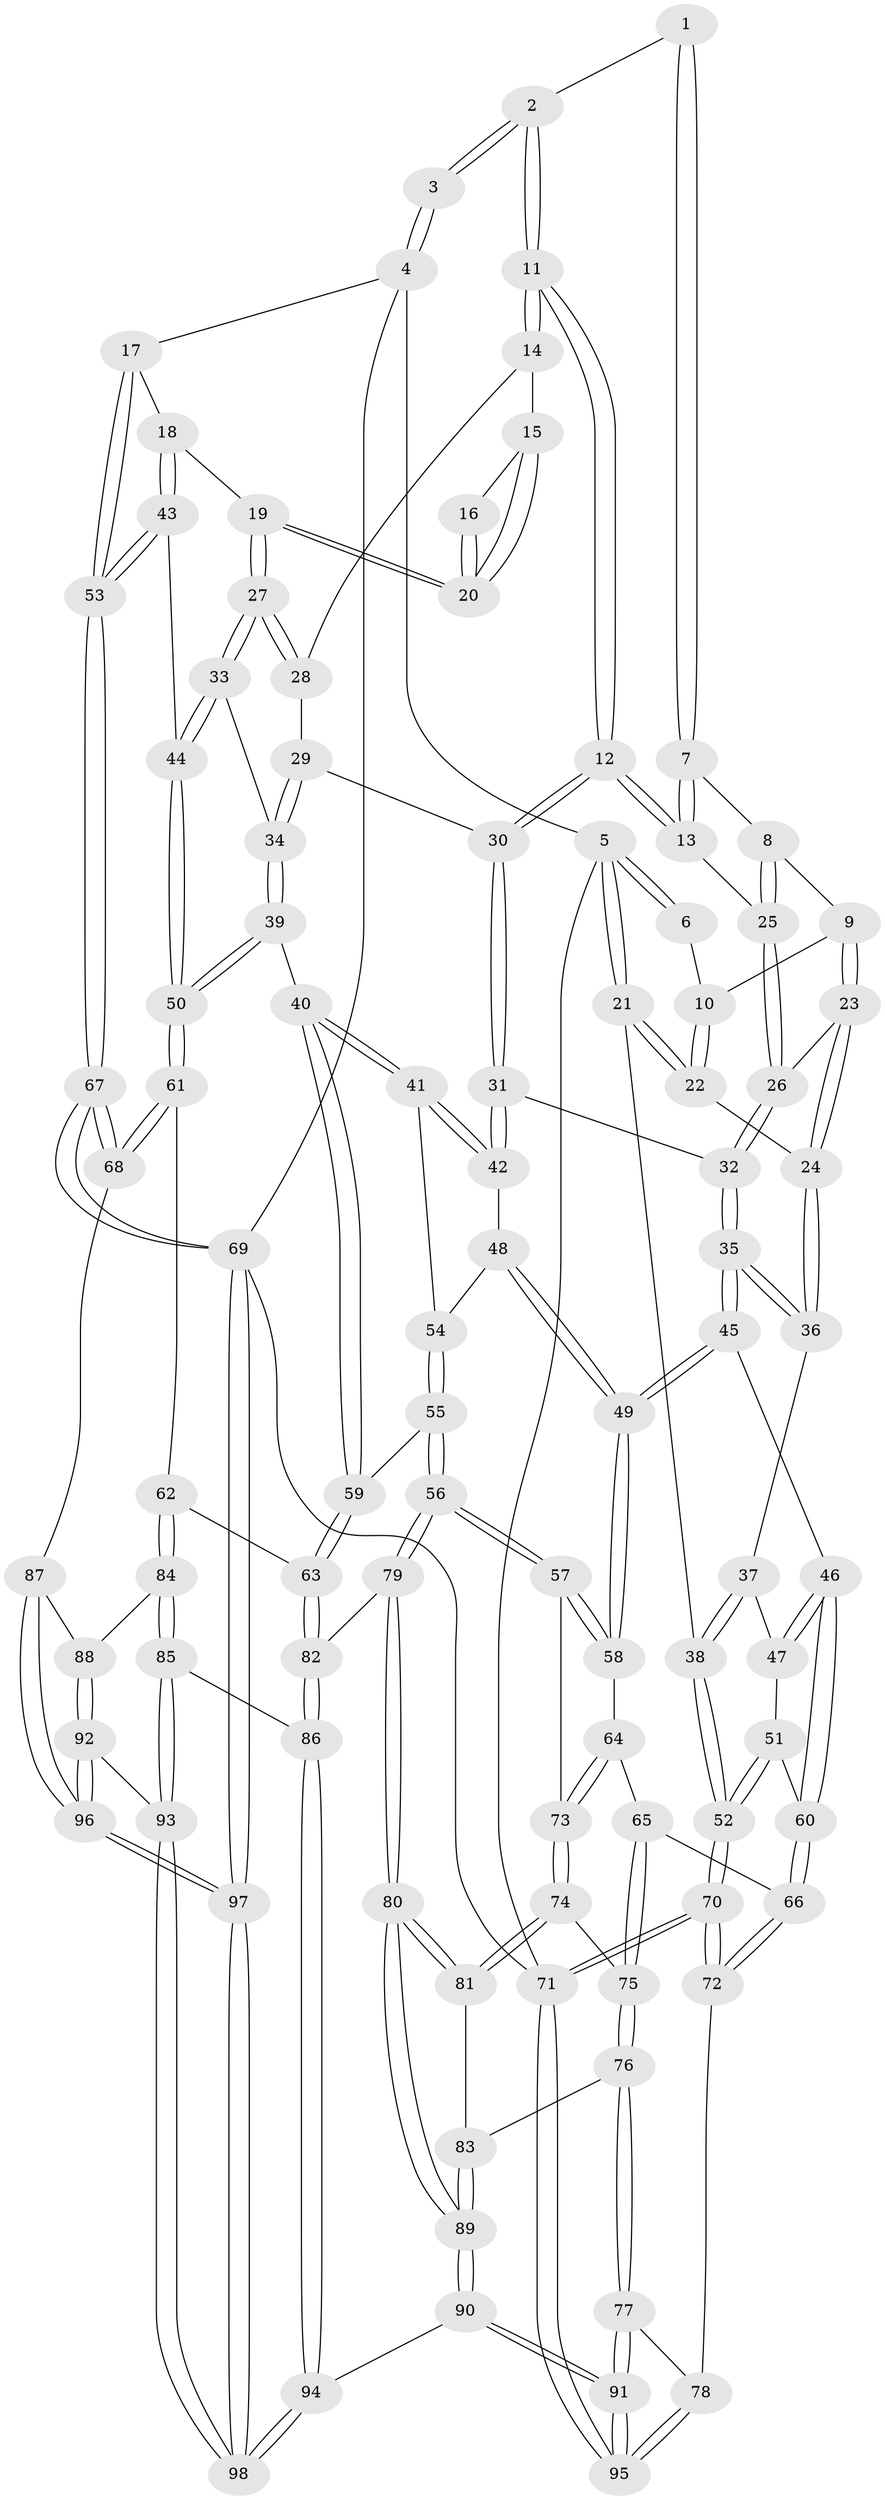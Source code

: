 // Generated by graph-tools (version 1.1) at 2025/17/03/09/25 04:17:06]
// undirected, 98 vertices, 242 edges
graph export_dot {
graph [start="1"]
  node [color=gray90,style=filled];
  1 [pos="+0.39894739983966754+0"];
  2 [pos="+0.7983444040618691+0"];
  3 [pos="+0.9402301388575237+0"];
  4 [pos="+1+0"];
  5 [pos="+0+0"];
  6 [pos="+0.3085540968662205+0"];
  7 [pos="+0.4085402837401965+0"];
  8 [pos="+0.3044456582030302+0.10368823579805637"];
  9 [pos="+0.23113945908648156+0.10601197173832984"];
  10 [pos="+0.1444171992582726+0.08347365125276587"];
  11 [pos="+0.6097601690531054+0.16805925409151032"];
  12 [pos="+0.5249052789560464+0.19642165402871672"];
  13 [pos="+0.49458022464702794+0.14572177665324249"];
  14 [pos="+0.6417854887456542+0.16987563942262734"];
  15 [pos="+0.6842559641302911+0.16323508910374024"];
  16 [pos="+0.865919820676892+0"];
  17 [pos="+1+0"];
  18 [pos="+0.8569930941958294+0.27932926597189045"];
  19 [pos="+0.8357885057008412+0.28004190938513585"];
  20 [pos="+0.7957571157826605+0.2030057479837892"];
  21 [pos="+0+0.12064421229344957"];
  22 [pos="+0.11117845977725874+0.12601634312657145"];
  23 [pos="+0.2301157745090113+0.23544752951595388"];
  24 [pos="+0.20770672955720207+0.23673117123759752"];
  25 [pos="+0.26484298750428853+0.20761182570349904"];
  26 [pos="+0.24536042176044365+0.2350470805077577"];
  27 [pos="+0.8066874111807+0.3079553771625284"];
  28 [pos="+0.7017626091916818+0.25312976148349553"];
  29 [pos="+0.6484074761292139+0.29165034898562653"];
  30 [pos="+0.5223023935133996+0.21312164315794932"];
  31 [pos="+0.48547114454618057+0.29101370519319825"];
  32 [pos="+0.31833334413251413+0.294373956335467"];
  33 [pos="+0.7733329633294546+0.3546522528568881"];
  34 [pos="+0.7454266384771614+0.3859513283937523"];
  35 [pos="+0.28006548623415284+0.45939553302297104"];
  36 [pos="+0.14668807817494875+0.3201396986626062"];
  37 [pos="+0.13328263387982728+0.32677781482755897"];
  38 [pos="+0+0.3637963016481646"];
  39 [pos="+0.7127126343197233+0.4693567086713728"];
  40 [pos="+0.5967014289622666+0.45502156138925964"];
  41 [pos="+0.5791866593734407+0.44522287793428555"];
  42 [pos="+0.498829182086234+0.37045784530164233"];
  43 [pos="+1+0.47117090354329855"];
  44 [pos="+0.985629196431509+0.48880478110322384"];
  45 [pos="+0.28590419024552816+0.490567421613875"];
  46 [pos="+0.22360920472031356+0.5162450315018641"];
  47 [pos="+0.1447663764689144+0.4600095156283821"];
  48 [pos="+0.39756437291266206+0.460585909024999"];
  49 [pos="+0.31407352304307196+0.5025333997015534"];
  50 [pos="+0.7894784224589038+0.6015310444145188"];
  51 [pos="+0+0.46983944650069037"];
  52 [pos="+0+0.41696224896634704"];
  53 [pos="+1+0.47173169549761135"];
  54 [pos="+0.4769173971534753+0.5406100151303653"];
  55 [pos="+0.4588507329698128+0.6668241847270501"];
  56 [pos="+0.4578339566208668+0.6672401518545565"];
  57 [pos="+0.38997090927279093+0.6396811417865428"];
  58 [pos="+0.36901244595201943+0.6187938517262914"];
  59 [pos="+0.5206760535465327+0.659985830250796"];
  60 [pos="+0.15840184199836901+0.5966004788248724"];
  61 [pos="+0.7838909803566817+0.6476408498846147"];
  62 [pos="+0.7772061528131265+0.651410293845989"];
  63 [pos="+0.6092569981237739+0.6890676422775213"];
  64 [pos="+0.2610614448068629+0.6615589307690102"];
  65 [pos="+0.16936960430469133+0.6769701586215547"];
  66 [pos="+0.14672703051290348+0.6664456575583071"];
  67 [pos="+1+0.8663684659925122"];
  68 [pos="+0.9197102553758585+0.7937890907528254"];
  69 [pos="+1+1"];
  70 [pos="+0+0.7593905763442774"];
  71 [pos="+0+1"];
  72 [pos="+0+0.7690978191207526"];
  73 [pos="+0.3045608820767625+0.739131891685605"];
  74 [pos="+0.29870065586058614+0.7487331409051902"];
  75 [pos="+0.22891790985150282+0.7398927397743083"];
  76 [pos="+0.21638759183414716+0.8458213781630549"];
  77 [pos="+0.16318228148224337+0.8716847175659792"];
  78 [pos="+0.0718863382463324+0.8337252144662113"];
  79 [pos="+0.44013442159087324+0.8077131943038552"];
  80 [pos="+0.4010189193575568+0.8454693547627027"];
  81 [pos="+0.32743262701381687+0.8141310944621125"];
  82 [pos="+0.5799100779731922+0.8552456383594538"];
  83 [pos="+0.24667958272811707+0.8491114803857209"];
  84 [pos="+0.684898312616889+0.8424579275637928"];
  85 [pos="+0.621011202500344+0.891701196926827"];
  86 [pos="+0.6051776379761623+0.8925567761347022"];
  87 [pos="+0.8946306315695763+0.8237195972918279"];
  88 [pos="+0.7721660772163476+0.8813534363210478"];
  89 [pos="+0.3819512327953127+1"];
  90 [pos="+0.38933119391288756+1"];
  91 [pos="+0.2788206371042887+1"];
  92 [pos="+0.7365419870536976+0.9441424753520592"];
  93 [pos="+0.7043370303483998+0.9479530733426442"];
  94 [pos="+0.42943225421096193+1"];
  95 [pos="+0.09375166047541099+1"];
  96 [pos="+0.8245729838121187+1"];
  97 [pos="+0.8894552244442868+1"];
  98 [pos="+0.6584419400171699+1"];
  1 -- 2;
  1 -- 7;
  1 -- 7;
  2 -- 3;
  2 -- 3;
  2 -- 11;
  2 -- 11;
  3 -- 4;
  3 -- 4;
  4 -- 5;
  4 -- 17;
  4 -- 69;
  5 -- 6;
  5 -- 6;
  5 -- 21;
  5 -- 21;
  5 -- 71;
  6 -- 10;
  7 -- 8;
  7 -- 13;
  7 -- 13;
  8 -- 9;
  8 -- 25;
  8 -- 25;
  9 -- 10;
  9 -- 23;
  9 -- 23;
  10 -- 22;
  10 -- 22;
  11 -- 12;
  11 -- 12;
  11 -- 14;
  11 -- 14;
  12 -- 13;
  12 -- 13;
  12 -- 30;
  12 -- 30;
  13 -- 25;
  14 -- 15;
  14 -- 28;
  15 -- 16;
  15 -- 20;
  15 -- 20;
  16 -- 20;
  16 -- 20;
  17 -- 18;
  17 -- 53;
  17 -- 53;
  18 -- 19;
  18 -- 43;
  18 -- 43;
  19 -- 20;
  19 -- 20;
  19 -- 27;
  19 -- 27;
  21 -- 22;
  21 -- 22;
  21 -- 38;
  22 -- 24;
  23 -- 24;
  23 -- 24;
  23 -- 26;
  24 -- 36;
  24 -- 36;
  25 -- 26;
  25 -- 26;
  26 -- 32;
  26 -- 32;
  27 -- 28;
  27 -- 28;
  27 -- 33;
  27 -- 33;
  28 -- 29;
  29 -- 30;
  29 -- 34;
  29 -- 34;
  30 -- 31;
  30 -- 31;
  31 -- 32;
  31 -- 42;
  31 -- 42;
  32 -- 35;
  32 -- 35;
  33 -- 34;
  33 -- 44;
  33 -- 44;
  34 -- 39;
  34 -- 39;
  35 -- 36;
  35 -- 36;
  35 -- 45;
  35 -- 45;
  36 -- 37;
  37 -- 38;
  37 -- 38;
  37 -- 47;
  38 -- 52;
  38 -- 52;
  39 -- 40;
  39 -- 50;
  39 -- 50;
  40 -- 41;
  40 -- 41;
  40 -- 59;
  40 -- 59;
  41 -- 42;
  41 -- 42;
  41 -- 54;
  42 -- 48;
  43 -- 44;
  43 -- 53;
  43 -- 53;
  44 -- 50;
  44 -- 50;
  45 -- 46;
  45 -- 49;
  45 -- 49;
  46 -- 47;
  46 -- 47;
  46 -- 60;
  46 -- 60;
  47 -- 51;
  48 -- 49;
  48 -- 49;
  48 -- 54;
  49 -- 58;
  49 -- 58;
  50 -- 61;
  50 -- 61;
  51 -- 52;
  51 -- 52;
  51 -- 60;
  52 -- 70;
  52 -- 70;
  53 -- 67;
  53 -- 67;
  54 -- 55;
  54 -- 55;
  55 -- 56;
  55 -- 56;
  55 -- 59;
  56 -- 57;
  56 -- 57;
  56 -- 79;
  56 -- 79;
  57 -- 58;
  57 -- 58;
  57 -- 73;
  58 -- 64;
  59 -- 63;
  59 -- 63;
  60 -- 66;
  60 -- 66;
  61 -- 62;
  61 -- 68;
  61 -- 68;
  62 -- 63;
  62 -- 84;
  62 -- 84;
  63 -- 82;
  63 -- 82;
  64 -- 65;
  64 -- 73;
  64 -- 73;
  65 -- 66;
  65 -- 75;
  65 -- 75;
  66 -- 72;
  66 -- 72;
  67 -- 68;
  67 -- 68;
  67 -- 69;
  67 -- 69;
  68 -- 87;
  69 -- 97;
  69 -- 97;
  69 -- 71;
  70 -- 71;
  70 -- 71;
  70 -- 72;
  70 -- 72;
  71 -- 95;
  71 -- 95;
  72 -- 78;
  73 -- 74;
  73 -- 74;
  74 -- 75;
  74 -- 81;
  74 -- 81;
  75 -- 76;
  75 -- 76;
  76 -- 77;
  76 -- 77;
  76 -- 83;
  77 -- 78;
  77 -- 91;
  77 -- 91;
  78 -- 95;
  78 -- 95;
  79 -- 80;
  79 -- 80;
  79 -- 82;
  80 -- 81;
  80 -- 81;
  80 -- 89;
  80 -- 89;
  81 -- 83;
  82 -- 86;
  82 -- 86;
  83 -- 89;
  83 -- 89;
  84 -- 85;
  84 -- 85;
  84 -- 88;
  85 -- 86;
  85 -- 93;
  85 -- 93;
  86 -- 94;
  86 -- 94;
  87 -- 88;
  87 -- 96;
  87 -- 96;
  88 -- 92;
  88 -- 92;
  89 -- 90;
  89 -- 90;
  90 -- 91;
  90 -- 91;
  90 -- 94;
  91 -- 95;
  91 -- 95;
  92 -- 93;
  92 -- 96;
  92 -- 96;
  93 -- 98;
  93 -- 98;
  94 -- 98;
  94 -- 98;
  96 -- 97;
  96 -- 97;
  97 -- 98;
  97 -- 98;
}
